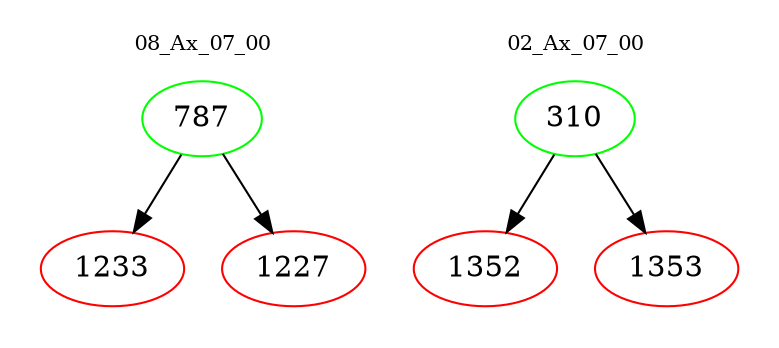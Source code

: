 digraph{
subgraph cluster_0 {
color = white
label = "08_Ax_07_00";
fontsize=10;
T0_787 [label="787", color="green"]
T0_787 -> T0_1233 [color="black"]
T0_1233 [label="1233", color="red"]
T0_787 -> T0_1227 [color="black"]
T0_1227 [label="1227", color="red"]
}
subgraph cluster_1 {
color = white
label = "02_Ax_07_00";
fontsize=10;
T1_310 [label="310", color="green"]
T1_310 -> T1_1352 [color="black"]
T1_1352 [label="1352", color="red"]
T1_310 -> T1_1353 [color="black"]
T1_1353 [label="1353", color="red"]
}
}
